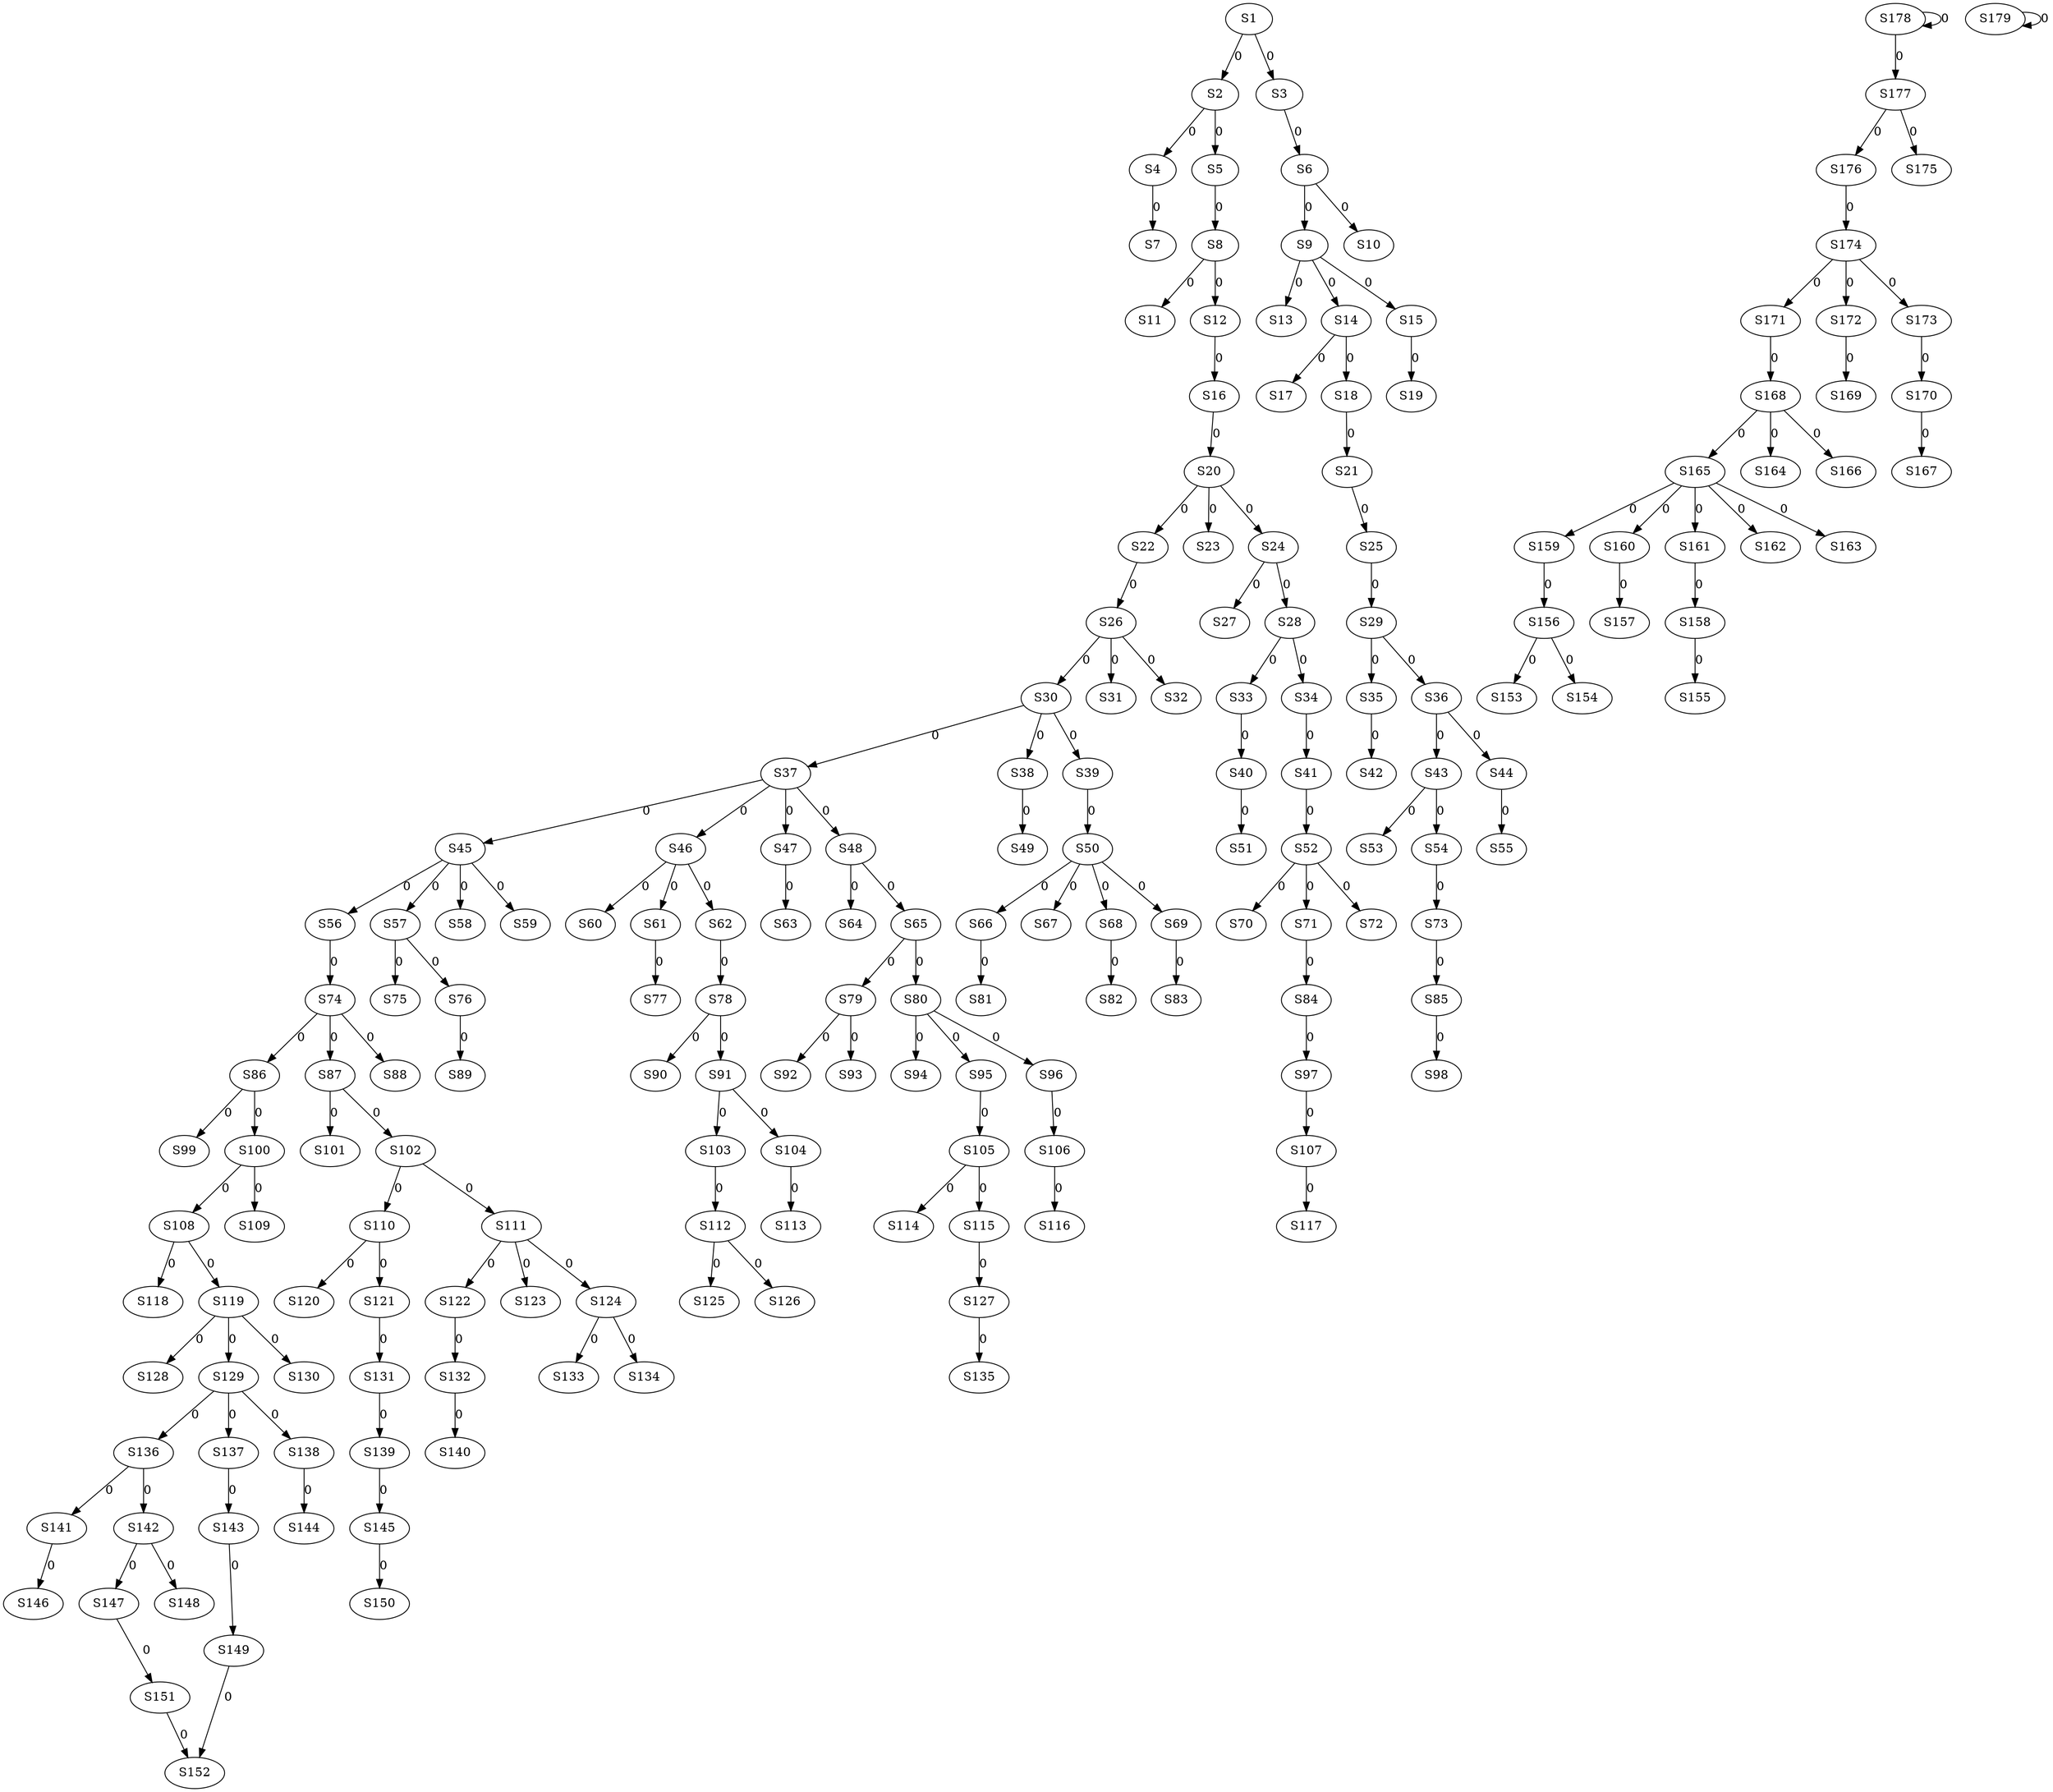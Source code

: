 strict digraph {
	S1 -> S2 [ label = 0 ];
	S1 -> S3 [ label = 0 ];
	S2 -> S4 [ label = 0 ];
	S2 -> S5 [ label = 0 ];
	S3 -> S6 [ label = 0 ];
	S4 -> S7 [ label = 0 ];
	S5 -> S8 [ label = 0 ];
	S6 -> S9 [ label = 0 ];
	S6 -> S10 [ label = 0 ];
	S8 -> S11 [ label = 0 ];
	S8 -> S12 [ label = 0 ];
	S9 -> S13 [ label = 0 ];
	S9 -> S14 [ label = 0 ];
	S9 -> S15 [ label = 0 ];
	S12 -> S16 [ label = 0 ];
	S14 -> S17 [ label = 0 ];
	S14 -> S18 [ label = 0 ];
	S15 -> S19 [ label = 0 ];
	S16 -> S20 [ label = 0 ];
	S18 -> S21 [ label = 0 ];
	S20 -> S22 [ label = 0 ];
	S20 -> S23 [ label = 0 ];
	S20 -> S24 [ label = 0 ];
	S21 -> S25 [ label = 0 ];
	S22 -> S26 [ label = 0 ];
	S24 -> S27 [ label = 0 ];
	S24 -> S28 [ label = 0 ];
	S25 -> S29 [ label = 0 ];
	S26 -> S30 [ label = 0 ];
	S26 -> S31 [ label = 0 ];
	S26 -> S32 [ label = 0 ];
	S28 -> S33 [ label = 0 ];
	S28 -> S34 [ label = 0 ];
	S29 -> S35 [ label = 0 ];
	S29 -> S36 [ label = 0 ];
	S30 -> S37 [ label = 0 ];
	S30 -> S38 [ label = 0 ];
	S30 -> S39 [ label = 0 ];
	S33 -> S40 [ label = 0 ];
	S34 -> S41 [ label = 0 ];
	S35 -> S42 [ label = 0 ];
	S36 -> S43 [ label = 0 ];
	S36 -> S44 [ label = 0 ];
	S37 -> S45 [ label = 0 ];
	S37 -> S46 [ label = 0 ];
	S37 -> S47 [ label = 0 ];
	S37 -> S48 [ label = 0 ];
	S38 -> S49 [ label = 0 ];
	S39 -> S50 [ label = 0 ];
	S40 -> S51 [ label = 0 ];
	S41 -> S52 [ label = 0 ];
	S43 -> S53 [ label = 0 ];
	S43 -> S54 [ label = 0 ];
	S44 -> S55 [ label = 0 ];
	S45 -> S56 [ label = 0 ];
	S45 -> S57 [ label = 0 ];
	S45 -> S58 [ label = 0 ];
	S45 -> S59 [ label = 0 ];
	S46 -> S60 [ label = 0 ];
	S46 -> S61 [ label = 0 ];
	S46 -> S62 [ label = 0 ];
	S47 -> S63 [ label = 0 ];
	S48 -> S64 [ label = 0 ];
	S48 -> S65 [ label = 0 ];
	S50 -> S66 [ label = 0 ];
	S50 -> S67 [ label = 0 ];
	S50 -> S68 [ label = 0 ];
	S50 -> S69 [ label = 0 ];
	S52 -> S70 [ label = 0 ];
	S52 -> S71 [ label = 0 ];
	S52 -> S72 [ label = 0 ];
	S54 -> S73 [ label = 0 ];
	S56 -> S74 [ label = 0 ];
	S57 -> S75 [ label = 0 ];
	S57 -> S76 [ label = 0 ];
	S61 -> S77 [ label = 0 ];
	S62 -> S78 [ label = 0 ];
	S65 -> S79 [ label = 0 ];
	S65 -> S80 [ label = 0 ];
	S66 -> S81 [ label = 0 ];
	S68 -> S82 [ label = 0 ];
	S69 -> S83 [ label = 0 ];
	S71 -> S84 [ label = 0 ];
	S73 -> S85 [ label = 0 ];
	S74 -> S86 [ label = 0 ];
	S74 -> S87 [ label = 0 ];
	S74 -> S88 [ label = 0 ];
	S76 -> S89 [ label = 0 ];
	S78 -> S90 [ label = 0 ];
	S78 -> S91 [ label = 0 ];
	S79 -> S92 [ label = 0 ];
	S79 -> S93 [ label = 0 ];
	S80 -> S94 [ label = 0 ];
	S80 -> S95 [ label = 0 ];
	S80 -> S96 [ label = 0 ];
	S84 -> S97 [ label = 0 ];
	S85 -> S98 [ label = 0 ];
	S86 -> S99 [ label = 0 ];
	S86 -> S100 [ label = 0 ];
	S87 -> S101 [ label = 0 ];
	S87 -> S102 [ label = 0 ];
	S91 -> S103 [ label = 0 ];
	S91 -> S104 [ label = 0 ];
	S95 -> S105 [ label = 0 ];
	S96 -> S106 [ label = 0 ];
	S97 -> S107 [ label = 0 ];
	S100 -> S108 [ label = 0 ];
	S100 -> S109 [ label = 0 ];
	S102 -> S110 [ label = 0 ];
	S102 -> S111 [ label = 0 ];
	S103 -> S112 [ label = 0 ];
	S104 -> S113 [ label = 0 ];
	S105 -> S114 [ label = 0 ];
	S105 -> S115 [ label = 0 ];
	S106 -> S116 [ label = 0 ];
	S107 -> S117 [ label = 0 ];
	S108 -> S118 [ label = 0 ];
	S108 -> S119 [ label = 0 ];
	S110 -> S120 [ label = 0 ];
	S110 -> S121 [ label = 0 ];
	S111 -> S122 [ label = 0 ];
	S111 -> S123 [ label = 0 ];
	S111 -> S124 [ label = 0 ];
	S112 -> S125 [ label = 0 ];
	S112 -> S126 [ label = 0 ];
	S115 -> S127 [ label = 0 ];
	S119 -> S128 [ label = 0 ];
	S119 -> S129 [ label = 0 ];
	S119 -> S130 [ label = 0 ];
	S121 -> S131 [ label = 0 ];
	S122 -> S132 [ label = 0 ];
	S124 -> S133 [ label = 0 ];
	S124 -> S134 [ label = 0 ];
	S127 -> S135 [ label = 0 ];
	S129 -> S136 [ label = 0 ];
	S129 -> S137 [ label = 0 ];
	S129 -> S138 [ label = 0 ];
	S131 -> S139 [ label = 0 ];
	S132 -> S140 [ label = 0 ];
	S136 -> S141 [ label = 0 ];
	S136 -> S142 [ label = 0 ];
	S137 -> S143 [ label = 0 ];
	S138 -> S144 [ label = 0 ];
	S139 -> S145 [ label = 0 ];
	S141 -> S146 [ label = 0 ];
	S142 -> S147 [ label = 0 ];
	S142 -> S148 [ label = 0 ];
	S143 -> S149 [ label = 0 ];
	S145 -> S150 [ label = 0 ];
	S147 -> S151 [ label = 0 ];
	S151 -> S152 [ label = 0 ];
	S156 -> S153 [ label = 0 ];
	S156 -> S154 [ label = 0 ];
	S158 -> S155 [ label = 0 ];
	S159 -> S156 [ label = 0 ];
	S160 -> S157 [ label = 0 ];
	S161 -> S158 [ label = 0 ];
	S165 -> S159 [ label = 0 ];
	S165 -> S160 [ label = 0 ];
	S165 -> S161 [ label = 0 ];
	S165 -> S162 [ label = 0 ];
	S165 -> S163 [ label = 0 ];
	S168 -> S164 [ label = 0 ];
	S168 -> S165 [ label = 0 ];
	S168 -> S166 [ label = 0 ];
	S170 -> S167 [ label = 0 ];
	S171 -> S168 [ label = 0 ];
	S172 -> S169 [ label = 0 ];
	S173 -> S170 [ label = 0 ];
	S174 -> S171 [ label = 0 ];
	S174 -> S172 [ label = 0 ];
	S174 -> S173 [ label = 0 ];
	S176 -> S174 [ label = 0 ];
	S177 -> S175 [ label = 0 ];
	S177 -> S176 [ label = 0 ];
	S178 -> S177 [ label = 0 ];
	S178 -> S178 [ label = 0 ];
	S179 -> S179 [ label = 0 ];
	S149 -> S152 [ label = 0 ];
}